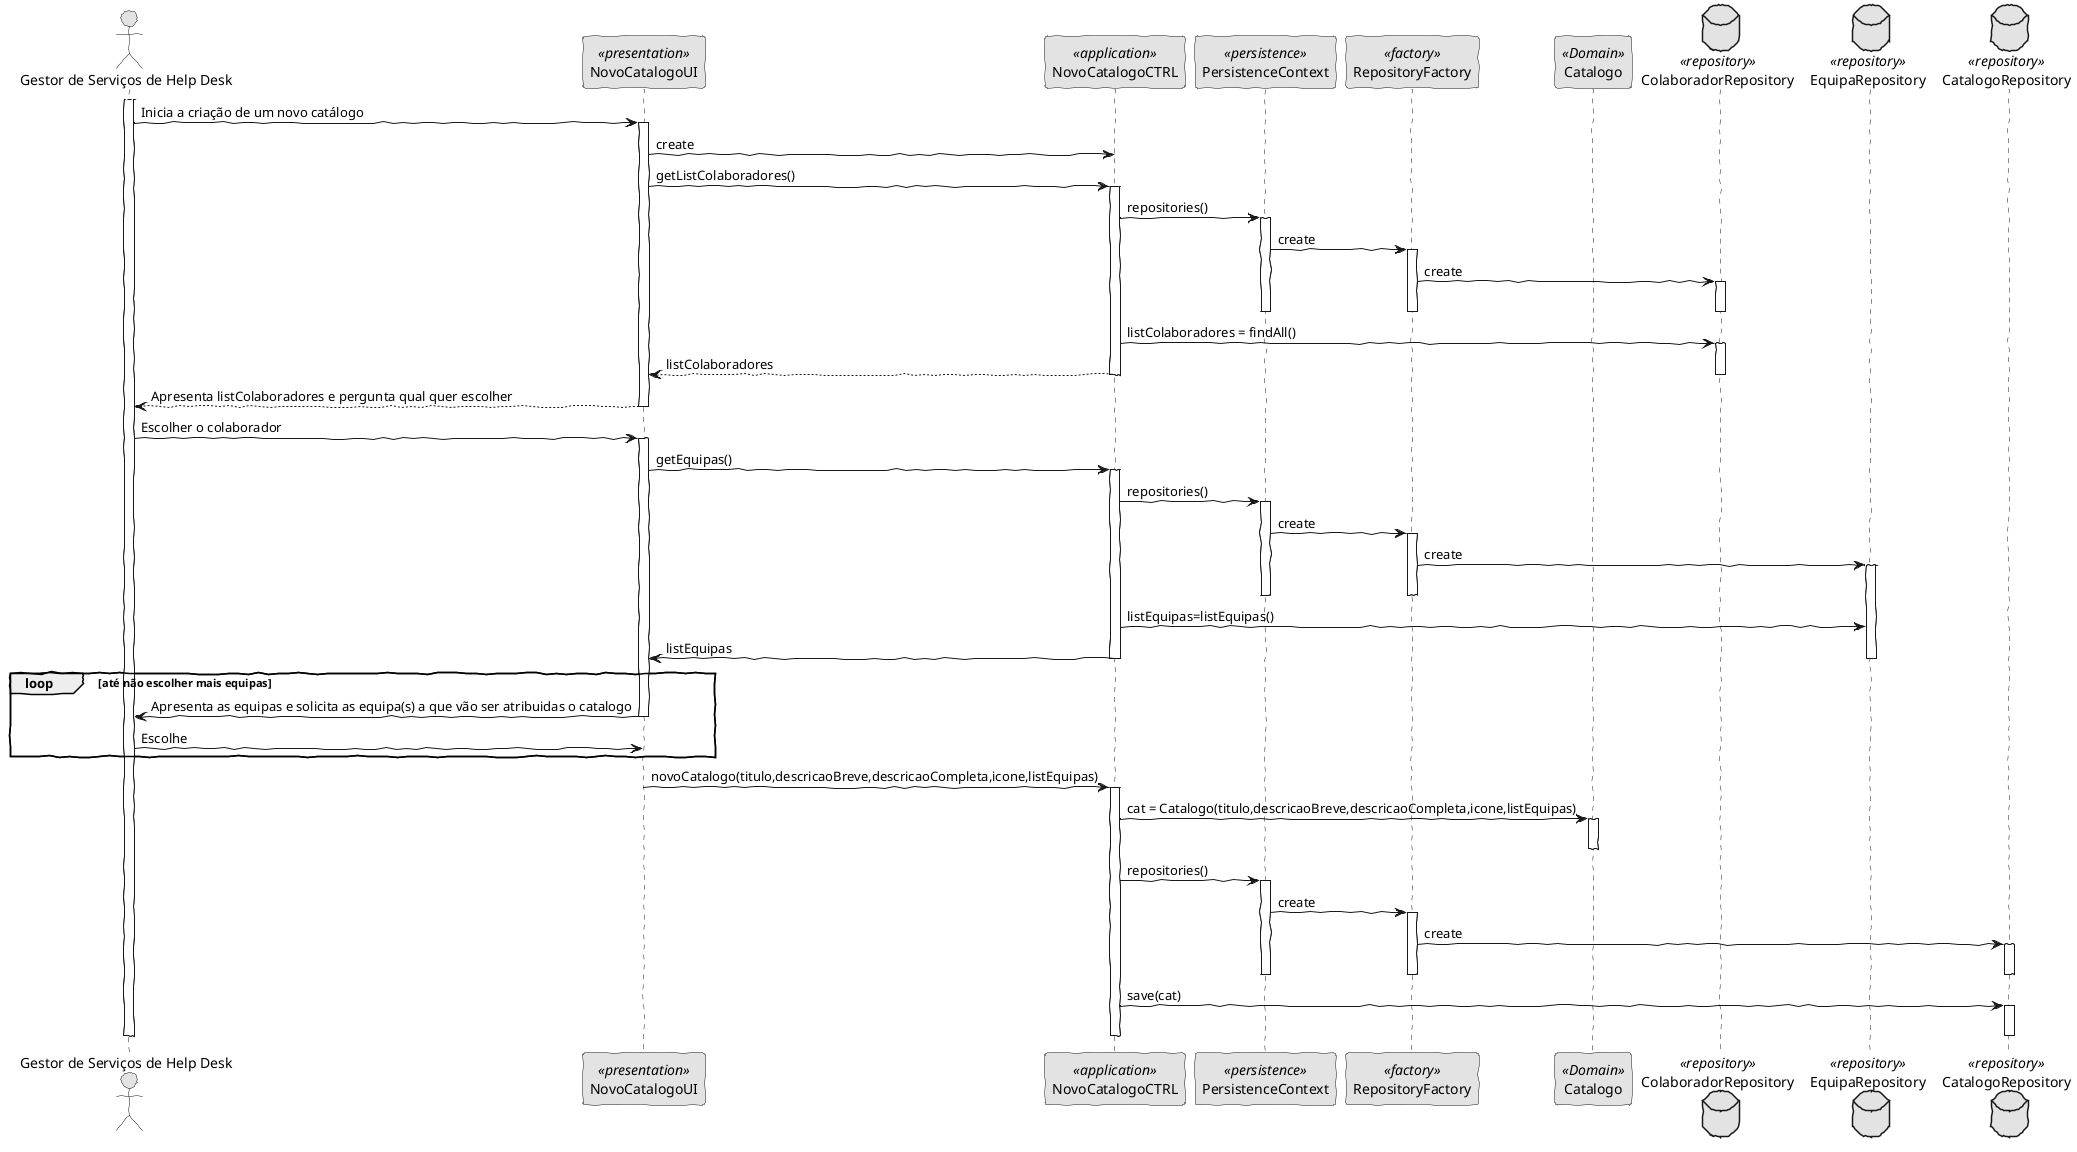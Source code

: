 @startuml
'http://plantuml.com/skinparam.html
skinparam handwritten true
skinparam monochrome true
skinparam packageStyle rect
skinparam defaultFontName FG Virgil
skinparam shadowing false

Actor "Gestor de Serviços de Help Desk" as Actor
participant NovoCatalogoUI as UI <<presentation>>
participant NovoCatalogoCTRL as Controller <<application>>
participant PersistenceContext as Persistence <<persistence>>
participant RepositoryFactory as Factory <<factory>>
participant Catalogo as Catalogo <<Domain>>
database ColaboradorRepository as URepository <<repository>>
database EquipaRepository as ERepository <<repository>>
database CatalogoRepository as CRepository <<repository>>


activate Actor
    Actor -> UI: Inicia a criação de um novo catálogo
    activate UI
      UI -> Controller: create
      UI -> Controller: getListColaboradores()
    activate Controller
        Controller -> Persistence: repositories()
    activate Persistence
        Persistence -> Factory: create
    activate Factory
        Factory -> URepository: create
    activate URepository
    deactivate Persistence
    deactivate Factory
    deactivate URepository
        Controller -> URepository: listColaboradores = findAll()
    activate URepository
        Controller --> UI: listColaboradores
    deactivate URepository
    deactivate Controller
        UI --> Actor : Apresenta listColaboradores e pergunta qual quer escolher
    deactivate UI
      Actor -> UI: Escolher o colaborador
    activate UI
    UI -> Controller: getEquipas()
    activate Controller
    Controller -> Persistence: repositories()
    activate Persistence
        Persistence -> Factory: create
    activate Factory
        Factory -> ERepository: create
    activate ERepository
    deactivate Persistence
    deactivate Factory
      Controller -> ERepository : listEquipas=listEquipas()
      Controller -> UI: listEquipas
    deactivate Controller
    deactivate ERepository
    loop até não escolher mais equipas
      UI -> Actor: Apresenta as equipas e solicita as equipa(s) a que vão ser atribuidas o catalogo
    deactivate UI
      Actor -> UI: Escolhe
    end loop
    activate UI
      UI -> Controller: novoCatalogo(titulo,descricaoBreve,descricaoCompleta,icone,listEquipas)
    activate Controller
      Controller -> Catalogo: cat = Catalogo(titulo,descricaoBreve,descricaoCompleta,icone,listEquipas)
    activate Catalogo
    deactivate Catalogo
      Controller -> Persistence: repositories()
    activate Persistence
      Persistence -> Factory: create
    activate Factory
      Factory -> CRepository: create
    activate CRepository
    deactivate Persistence
    deactivate Factory
    deactivate CRepository
      Controller -> CRepository: save(cat)
    activate CRepository
    deactivate CRepository
    deactivate Controller
    deactivate UI

deactivate Actor
@enduml
